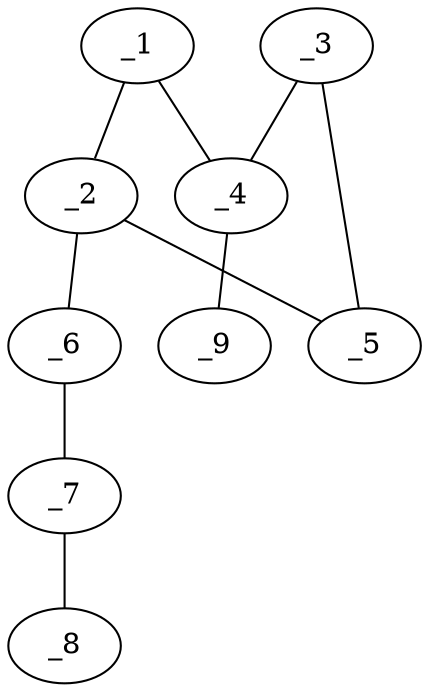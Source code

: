 graph molid687212 {
	_1	 [charge=0,
		chem=4,
		symbol="N  ",
		x="2.2788",
		y="-0.4139"];
	_2	 [charge=0,
		chem=1,
		symbol="C  ",
		x="3.0878",
		y="0.1739"];
	_1 -- _2	 [valence=2];
	_4	 [charge=0,
		chem=1,
		symbol="C  ",
		x="2.5878",
		y="-1.3649"];
	_1 -- _4	 [valence=1];
	_5	 [charge=0,
		chem=4,
		symbol="N  ",
		x="3.8968",
		y="-0.4139"];
	_2 -- _5	 [valence=1];
	_6	 [charge=0,
		chem=1,
		symbol="C  ",
		x="3.0878",
		y="1.1739"];
	_2 -- _6	 [valence=1];
	_3	 [charge=0,
		chem=4,
		symbol="N  ",
		x="3.5878",
		y="-1.3649"];
	_3 -- _4	 [valence=2];
	_3 -- _5	 [valence=1];
	_9	 [charge=0,
		chem=1,
		symbol="C  ",
		x=2,
		y="-2.1739"];
	_4 -- _9	 [valence=1];
	_7	 [charge=0,
		chem=1,
		symbol="C  ",
		x="3.9538",
		y="1.6739"];
	_6 -- _7	 [valence=1];
	_8	 [charge=0,
		chem=4,
		symbol="N  ",
		x="4.8199",
		y="2.1739"];
	_7 -- _8	 [valence=3];
}
